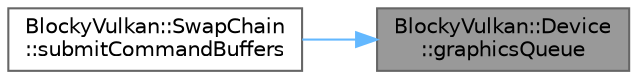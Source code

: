 digraph "BlockyVulkan::Device::graphicsQueue"
{
 // LATEX_PDF_SIZE
  bgcolor="transparent";
  edge [fontname=Helvetica,fontsize=10,labelfontname=Helvetica,labelfontsize=10];
  node [fontname=Helvetica,fontsize=10,shape=box,height=0.2,width=0.4];
  rankdir="RL";
  Node1 [id="Node000001",label="BlockyVulkan::Device\l::graphicsQueue",height=0.2,width=0.4,color="gray40", fillcolor="grey60", style="filled", fontcolor="black",tooltip=" "];
  Node1 -> Node2 [id="edge4_Node000001_Node000002",dir="back",color="steelblue1",style="solid",tooltip=" "];
  Node2 [id="Node000002",label="BlockyVulkan::SwapChain\l::submitCommandBuffers",height=0.2,width=0.4,color="grey40", fillcolor="white", style="filled",URL="$class_blocky_vulkan_1_1_swap_chain.html#a78bbedddd61a8befbe772baf46f2bc9b",tooltip=" "];
}
